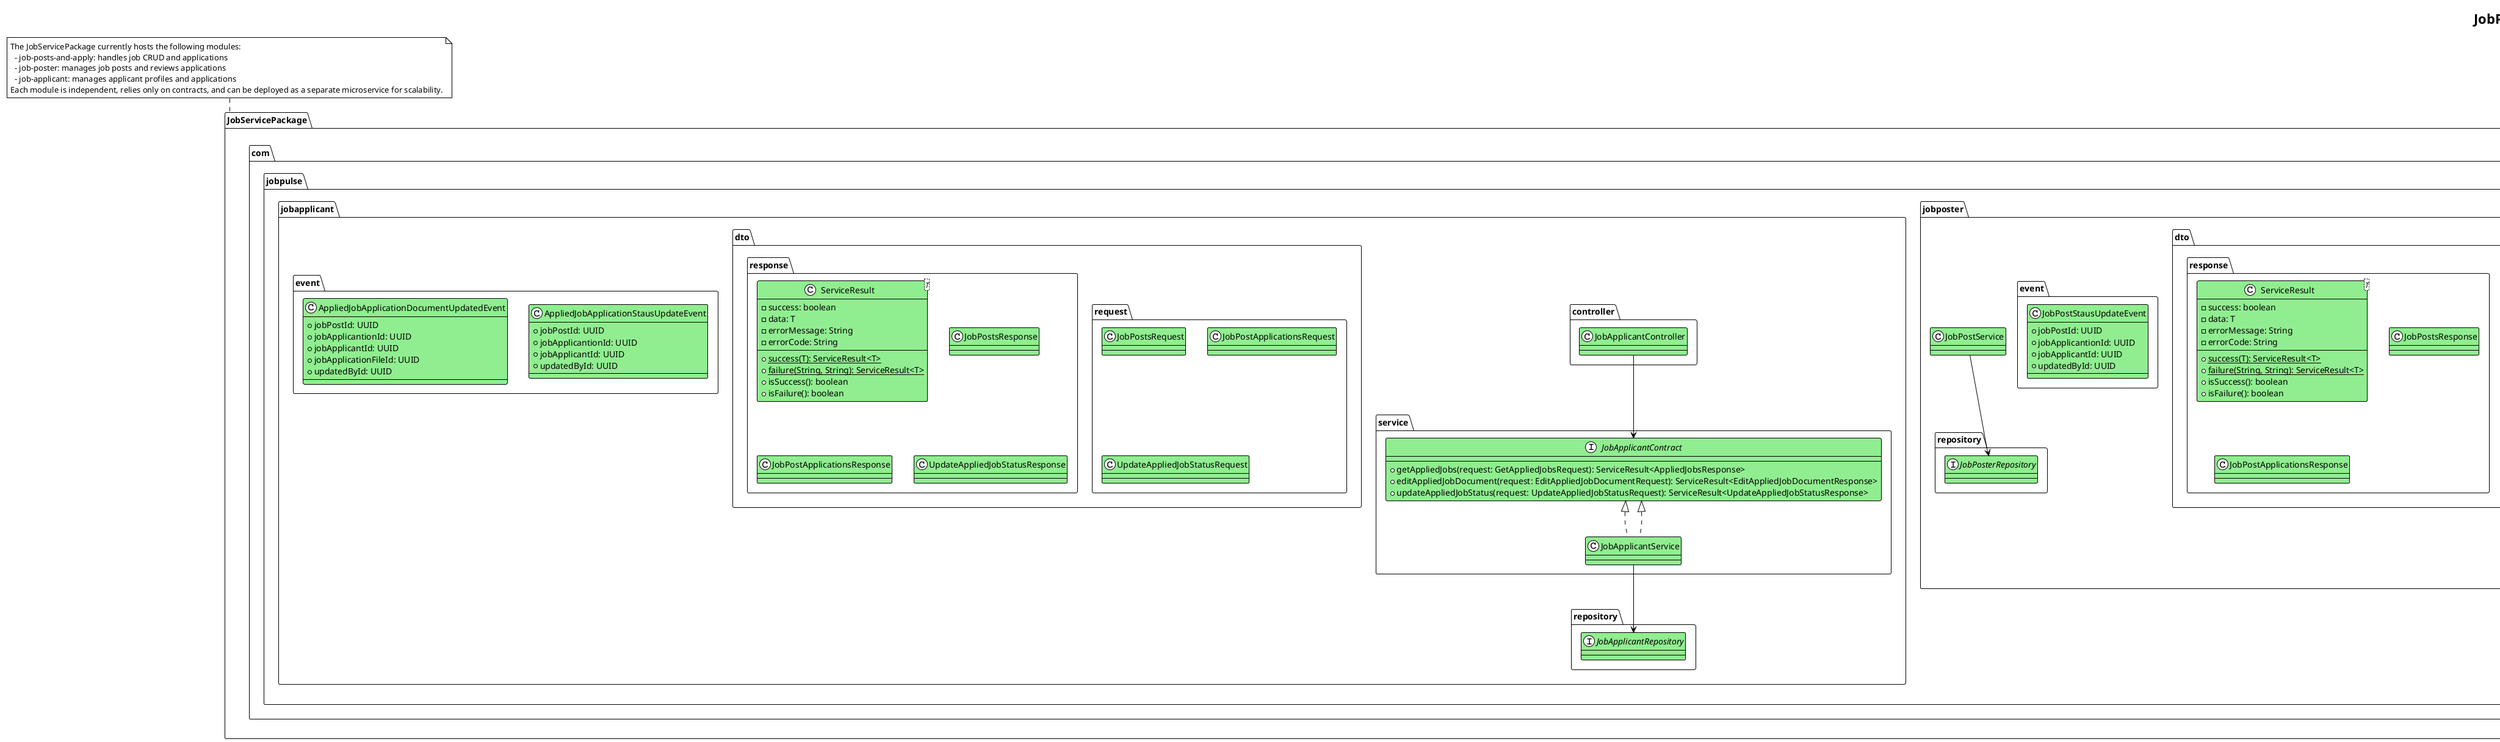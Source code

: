 @startuml job-service-architecture
!theme plain
skinparam class {
    BackgroundColor LightGreen
    BorderColor Black
    ArrowColor Black
}

title JobPulse Job Service Architecture

package JobServicePackage {
    package "com.jobpulse.jobpostsandapply" {
        package controller {
            class JobPostAndApplyController {}
        }
        package dto {
            package repository {
                package command {
                    class CreateJobPostCommand
                }
                package response {
                    class OperationResult<T> {

                    }
                    class CreateJobPostResponse 
                }

            }
            package request {
                class CreateJobPostRequests
                class ApplyToJobRequest
            }
            package response {
                class ServiceResult<T> {
                    -success: boolean
                    -data: T
                    -errorMessage: String
                    -errorCode: String
                    +{static} success(T): ServiceResult<T>
                    +{static} failure(String, String): ServiceResult<T>
                    +isSuccess(): boolean
                    +isFailure(): boolean
                }
                class CreateJobPostResponse
                class ApplyToJobResponse
                class JobListingsResponse
            }
        }
        package enum {
            enum ApplicationDocumentType {
                RESUME
                COVER
                OTHER
            }
        }
        package event {
            class JobApplicantSentEvent {
                +jobApplicationId: UUID
                +jobPostId: UUID
                +jobApplicantId: UUID
                +createdAt: LocalDateTime
                +updatedById: UUID
            }
            class JobPostCreatedEvent {
                +jobPostId: UUID
                +createdAt: LocalDateTime
                +updatedById: UUID
            }
        }
        package repository {
            interface JobPostAndApplicationRepository {
                +createJobPost(CreateJobPostCommand command): OperationResult<CreateJobPostResponse>;
            }
        }
        package service {
            interface JobPostAndApplicationContract  {
                +getJobListings(): ServiceResult<JobListingsResponse>
                +createJob(CreateJobPostRequest): ServiceResult<CreateJobPostResponse>
                +applyJob(ApplyToJobRequest): ServiceResult<ApplyToJobResponse>
            }
            class JobPostAndApplicationService implements JobPostAndApplicationContract {

            }
        }

        JobPostAndApplyController --> JobPostAndApplicationContract
        JobPostAndApplicationContract <|.. JobPostAndApplicationService
        JobPostAndApplicationService --> JobPostAndApplicationRepository
    }
    package "com.jobpulse.jobposter" {
        package controller {
            class JobPosterController {
            }
        }
        package enum {
            enum ActiveJobPostStatusUpdate {
                FILLED
                HOLD
                CLOSE
            }
        }
        package dto {
            package request {
                class JobPostsRequest
                class JobPostApplicationsRequest
            }
            package response {
                class ServiceResult<T> {
                    -success: boolean
                    -data: T
                    -errorMessage: String
                    -errorCode: String
                    +{static} success(T): ServiceResult<T>
                    +{static} failure(String, String): ServiceResult<T>
                    +isSuccess(): boolean
                    +isFailure(): boolean
                }
                class JobPostsResponse
                class JobPostApplicationsResponse
            }
        }
        package event {
            class JobPostStausUpdateEvent {
                +jobPostId: UUID
                +jobApplicantionId: UUID
                +jobApplicantId: UUID
                +updatedById: UUID
            }
        }
        package repository {
            interface JobPosterRepository 
        }
        package service {
            interface JobPosterContract {
                +getJobPostsByPoster(JobPostsRequest): ServiceResult<JobPostsResponse>
                +editJobPostStatus(EditJobPostStatusRequest): ServiceResult<EditJobPostStatusResponse>
                +getJobPostApplications(JobPostApplicationsRequest): ServiceResult<JobPostApplicationsResponse>
            }
            class JobPosterService implements JobPosterContract {
            }
        }
        JobPosterController --> JobPosterContract
        JobPosterContract <|.. JobPosterService
        JobPostService --> JobPosterRepository
    }
    package "com.jobpulse.jobapplicant" {
        package controller {
            class JobApplicantController {
            }
        }
        package dto {
            package request {
                class JobPostsRequest
                class JobPostApplicationsRequest
                class UpdateAppliedJobStatusRequest
            }
            package response {
                class ServiceResult<T> {
                    -success: boolean
                    -data: T
                    -errorMessage: String
                    -errorCode: String
                    +{static} success(T): ServiceResult<T>
                    +{static} failure(String, String): ServiceResult<T>
                    +isSuccess(): boolean
                    +isFailure(): boolean
                }
                class JobPostsResponse
                class JobPostApplicationsResponse
                class UpdateAppliedJobStatusResponse
            }
        }
        package event {
            class AppliedJobApplicationStausUpdateEvent {
                +jobPostId: UUID
                +jobApplicantionId: UUID
                +jobApplicantId: UUID
                +updatedById: UUID
            }
            class AppliedJobApplicationDocumentUpdatedEvent {
                +jobPostId: UUID
                +jobApplicantionId: UUID
                +jobApplicantId: UUID
                +jobApplicationFileId: UUID
                +updatedById: UUID
            }
        }
        package repository {
            interface JobApplicantRepository 
        }
        package service {
            interface JobApplicantContract {
                +getAppliedJobs(request: GetAppliedJobsRequest): ServiceResult<AppliedJobsResponse>
                +editAppliedJobDocument(request: EditAppliedJobDocumentRequest): ServiceResult<EditAppliedJobDocumentResponse>
                +updateAppliedJobStatus(request: UpdateAppliedJobStatusRequest): ServiceResult<UpdateAppliedJobStatusResponse>
            }
            class JobApplicantService implements JobApplicantContract {
            }
        }
        JobApplicantController --> JobApplicantContract
        JobApplicantContract <|.. JobApplicantService
        JobApplicantService --> JobApplicantRepository
    }
}
note top of JobServicePackage
  The JobServicePackage currently hosts the following modules:
    - job-posts-and-apply: handles job CRUD and applications
    - job-poster: manages job posts and reviews applications
    - job-applicant: manages applicant profiles and applications
  Each module is independent, relies only on contracts, and can be deployed as a separate microservice for scalability.
end note
@enduml